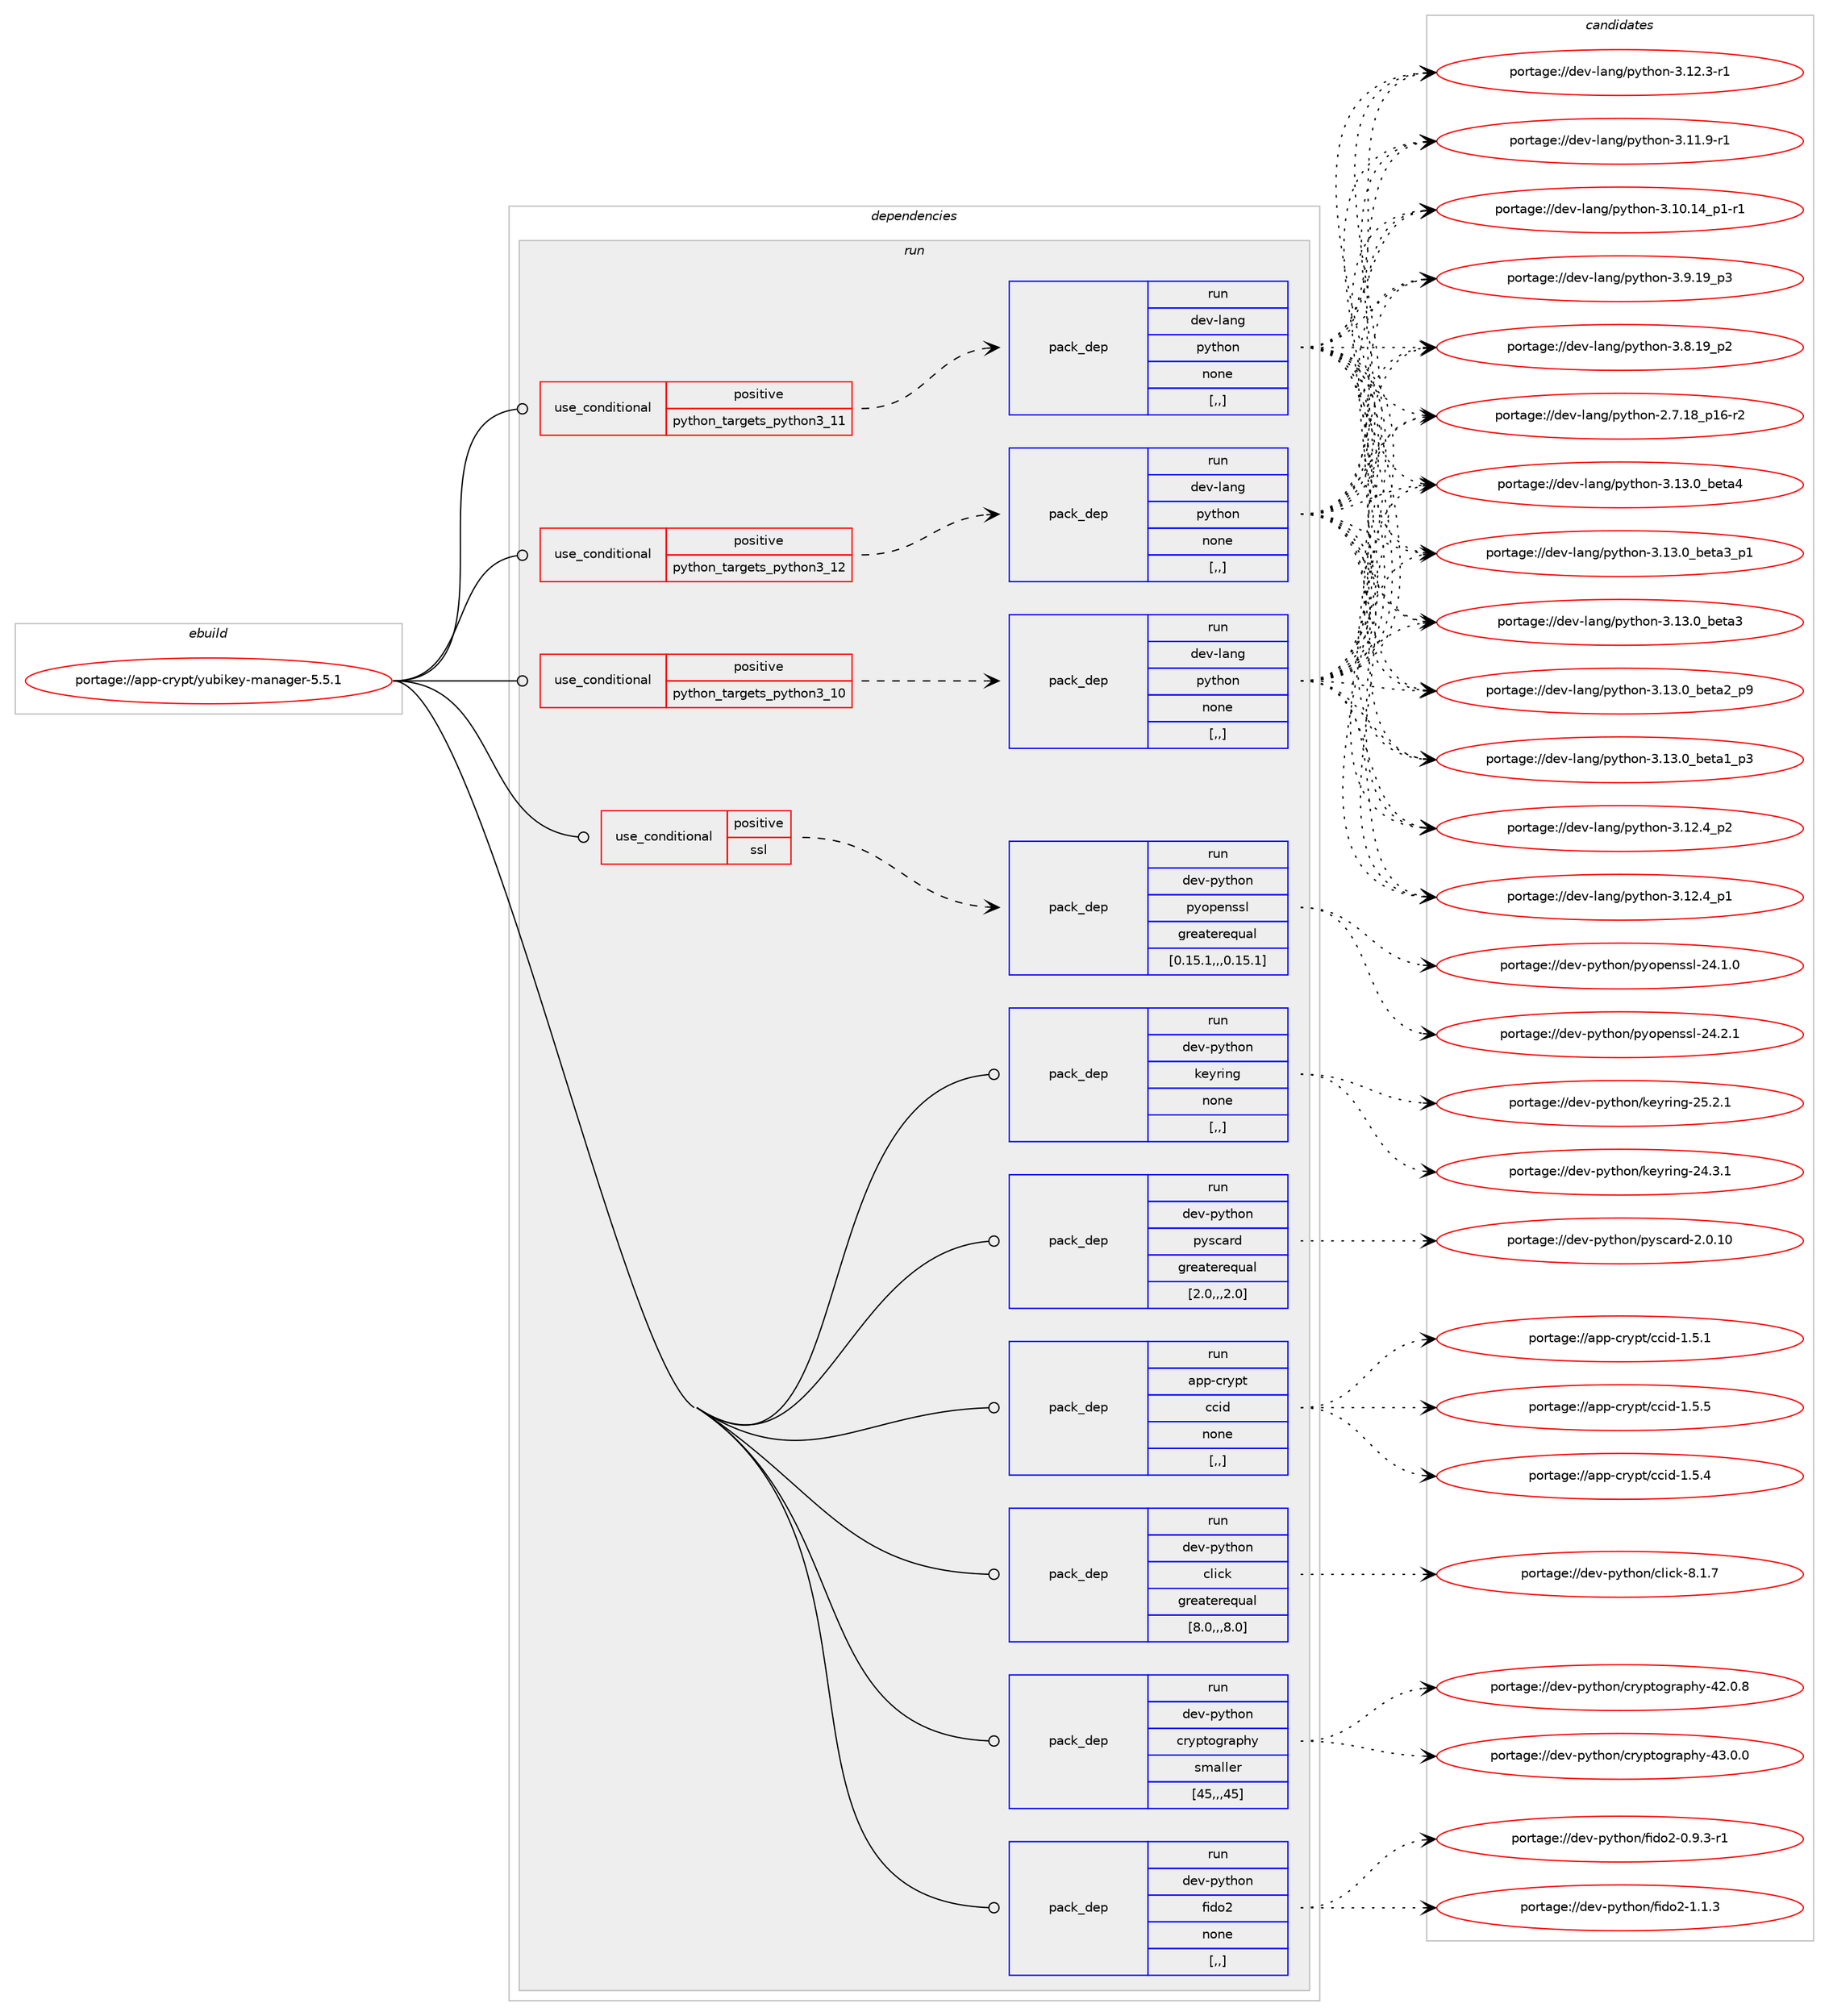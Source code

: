 digraph prolog {

# *************
# Graph options
# *************

newrank=true;
concentrate=true;
compound=true;
graph [rankdir=LR,fontname=Helvetica,fontsize=10,ranksep=1.5];#, ranksep=2.5, nodesep=0.2];
edge  [arrowhead=vee];
node  [fontname=Helvetica,fontsize=10];

# **********
# The ebuild
# **********

subgraph cluster_leftcol {
color=gray;
label=<<i>ebuild</i>>;
id [label="portage://app-crypt/yubikey-manager-5.5.1", color=red, width=4, href="../app-crypt/yubikey-manager-5.5.1.svg"];
}

# ****************
# The dependencies
# ****************

subgraph cluster_midcol {
color=gray;
label=<<i>dependencies</i>>;
subgraph cluster_compile {
fillcolor="#eeeeee";
style=filled;
label=<<i>compile</i>>;
}
subgraph cluster_compileandrun {
fillcolor="#eeeeee";
style=filled;
label=<<i>compile and run</i>>;
}
subgraph cluster_run {
fillcolor="#eeeeee";
style=filled;
label=<<i>run</i>>;
subgraph cond3864 {
dependency14765 [label=<<TABLE BORDER="0" CELLBORDER="1" CELLSPACING="0" CELLPADDING="4"><TR><TD ROWSPAN="3" CELLPADDING="10">use_conditional</TD></TR><TR><TD>positive</TD></TR><TR><TD>python_targets_python3_10</TD></TR></TABLE>>, shape=none, color=red];
subgraph pack10811 {
dependency14766 [label=<<TABLE BORDER="0" CELLBORDER="1" CELLSPACING="0" CELLPADDING="4" WIDTH="220"><TR><TD ROWSPAN="6" CELLPADDING="30">pack_dep</TD></TR><TR><TD WIDTH="110">run</TD></TR><TR><TD>dev-lang</TD></TR><TR><TD>python</TD></TR><TR><TD>none</TD></TR><TR><TD>[,,]</TD></TR></TABLE>>, shape=none, color=blue];
}
dependency14765:e -> dependency14766:w [weight=20,style="dashed",arrowhead="vee"];
}
id:e -> dependency14765:w [weight=20,style="solid",arrowhead="odot"];
subgraph cond3865 {
dependency14767 [label=<<TABLE BORDER="0" CELLBORDER="1" CELLSPACING="0" CELLPADDING="4"><TR><TD ROWSPAN="3" CELLPADDING="10">use_conditional</TD></TR><TR><TD>positive</TD></TR><TR><TD>python_targets_python3_11</TD></TR></TABLE>>, shape=none, color=red];
subgraph pack10812 {
dependency14768 [label=<<TABLE BORDER="0" CELLBORDER="1" CELLSPACING="0" CELLPADDING="4" WIDTH="220"><TR><TD ROWSPAN="6" CELLPADDING="30">pack_dep</TD></TR><TR><TD WIDTH="110">run</TD></TR><TR><TD>dev-lang</TD></TR><TR><TD>python</TD></TR><TR><TD>none</TD></TR><TR><TD>[,,]</TD></TR></TABLE>>, shape=none, color=blue];
}
dependency14767:e -> dependency14768:w [weight=20,style="dashed",arrowhead="vee"];
}
id:e -> dependency14767:w [weight=20,style="solid",arrowhead="odot"];
subgraph cond3866 {
dependency14769 [label=<<TABLE BORDER="0" CELLBORDER="1" CELLSPACING="0" CELLPADDING="4"><TR><TD ROWSPAN="3" CELLPADDING="10">use_conditional</TD></TR><TR><TD>positive</TD></TR><TR><TD>python_targets_python3_12</TD></TR></TABLE>>, shape=none, color=red];
subgraph pack10813 {
dependency14770 [label=<<TABLE BORDER="0" CELLBORDER="1" CELLSPACING="0" CELLPADDING="4" WIDTH="220"><TR><TD ROWSPAN="6" CELLPADDING="30">pack_dep</TD></TR><TR><TD WIDTH="110">run</TD></TR><TR><TD>dev-lang</TD></TR><TR><TD>python</TD></TR><TR><TD>none</TD></TR><TR><TD>[,,]</TD></TR></TABLE>>, shape=none, color=blue];
}
dependency14769:e -> dependency14770:w [weight=20,style="dashed",arrowhead="vee"];
}
id:e -> dependency14769:w [weight=20,style="solid",arrowhead="odot"];
subgraph cond3867 {
dependency14771 [label=<<TABLE BORDER="0" CELLBORDER="1" CELLSPACING="0" CELLPADDING="4"><TR><TD ROWSPAN="3" CELLPADDING="10">use_conditional</TD></TR><TR><TD>positive</TD></TR><TR><TD>ssl</TD></TR></TABLE>>, shape=none, color=red];
subgraph pack10814 {
dependency14772 [label=<<TABLE BORDER="0" CELLBORDER="1" CELLSPACING="0" CELLPADDING="4" WIDTH="220"><TR><TD ROWSPAN="6" CELLPADDING="30">pack_dep</TD></TR><TR><TD WIDTH="110">run</TD></TR><TR><TD>dev-python</TD></TR><TR><TD>pyopenssl</TD></TR><TR><TD>greaterequal</TD></TR><TR><TD>[0.15.1,,,0.15.1]</TD></TR></TABLE>>, shape=none, color=blue];
}
dependency14771:e -> dependency14772:w [weight=20,style="dashed",arrowhead="vee"];
}
id:e -> dependency14771:w [weight=20,style="solid",arrowhead="odot"];
subgraph pack10815 {
dependency14773 [label=<<TABLE BORDER="0" CELLBORDER="1" CELLSPACING="0" CELLPADDING="4" WIDTH="220"><TR><TD ROWSPAN="6" CELLPADDING="30">pack_dep</TD></TR><TR><TD WIDTH="110">run</TD></TR><TR><TD>app-crypt</TD></TR><TR><TD>ccid</TD></TR><TR><TD>none</TD></TR><TR><TD>[,,]</TD></TR></TABLE>>, shape=none, color=blue];
}
id:e -> dependency14773:w [weight=20,style="solid",arrowhead="odot"];
subgraph pack10816 {
dependency14774 [label=<<TABLE BORDER="0" CELLBORDER="1" CELLSPACING="0" CELLPADDING="4" WIDTH="220"><TR><TD ROWSPAN="6" CELLPADDING="30">pack_dep</TD></TR><TR><TD WIDTH="110">run</TD></TR><TR><TD>dev-python</TD></TR><TR><TD>click</TD></TR><TR><TD>greaterequal</TD></TR><TR><TD>[8.0,,,8.0]</TD></TR></TABLE>>, shape=none, color=blue];
}
id:e -> dependency14774:w [weight=20,style="solid",arrowhead="odot"];
subgraph pack10817 {
dependency14775 [label=<<TABLE BORDER="0" CELLBORDER="1" CELLSPACING="0" CELLPADDING="4" WIDTH="220"><TR><TD ROWSPAN="6" CELLPADDING="30">pack_dep</TD></TR><TR><TD WIDTH="110">run</TD></TR><TR><TD>dev-python</TD></TR><TR><TD>cryptography</TD></TR><TR><TD>smaller</TD></TR><TR><TD>[45,,,45]</TD></TR></TABLE>>, shape=none, color=blue];
}
id:e -> dependency14775:w [weight=20,style="solid",arrowhead="odot"];
subgraph pack10818 {
dependency14776 [label=<<TABLE BORDER="0" CELLBORDER="1" CELLSPACING="0" CELLPADDING="4" WIDTH="220"><TR><TD ROWSPAN="6" CELLPADDING="30">pack_dep</TD></TR><TR><TD WIDTH="110">run</TD></TR><TR><TD>dev-python</TD></TR><TR><TD>fido2</TD></TR><TR><TD>none</TD></TR><TR><TD>[,,]</TD></TR></TABLE>>, shape=none, color=blue];
}
id:e -> dependency14776:w [weight=20,style="solid",arrowhead="odot"];
subgraph pack10819 {
dependency14777 [label=<<TABLE BORDER="0" CELLBORDER="1" CELLSPACING="0" CELLPADDING="4" WIDTH="220"><TR><TD ROWSPAN="6" CELLPADDING="30">pack_dep</TD></TR><TR><TD WIDTH="110">run</TD></TR><TR><TD>dev-python</TD></TR><TR><TD>keyring</TD></TR><TR><TD>none</TD></TR><TR><TD>[,,]</TD></TR></TABLE>>, shape=none, color=blue];
}
id:e -> dependency14777:w [weight=20,style="solid",arrowhead="odot"];
subgraph pack10820 {
dependency14778 [label=<<TABLE BORDER="0" CELLBORDER="1" CELLSPACING="0" CELLPADDING="4" WIDTH="220"><TR><TD ROWSPAN="6" CELLPADDING="30">pack_dep</TD></TR><TR><TD WIDTH="110">run</TD></TR><TR><TD>dev-python</TD></TR><TR><TD>pyscard</TD></TR><TR><TD>greaterequal</TD></TR><TR><TD>[2.0,,,2.0]</TD></TR></TABLE>>, shape=none, color=blue];
}
id:e -> dependency14778:w [weight=20,style="solid",arrowhead="odot"];
}
}

# **************
# The candidates
# **************

subgraph cluster_choices {
rank=same;
color=gray;
label=<<i>candidates</i>>;

subgraph choice10811 {
color=black;
nodesep=1;
choice1001011184510897110103471121211161041111104551464951464895981011169752 [label="portage://dev-lang/python-3.13.0_beta4", color=red, width=4,href="../dev-lang/python-3.13.0_beta4.svg"];
choice10010111845108971101034711212111610411111045514649514648959810111697519511249 [label="portage://dev-lang/python-3.13.0_beta3_p1", color=red, width=4,href="../dev-lang/python-3.13.0_beta3_p1.svg"];
choice1001011184510897110103471121211161041111104551464951464895981011169751 [label="portage://dev-lang/python-3.13.0_beta3", color=red, width=4,href="../dev-lang/python-3.13.0_beta3.svg"];
choice10010111845108971101034711212111610411111045514649514648959810111697509511257 [label="portage://dev-lang/python-3.13.0_beta2_p9", color=red, width=4,href="../dev-lang/python-3.13.0_beta2_p9.svg"];
choice10010111845108971101034711212111610411111045514649514648959810111697499511251 [label="portage://dev-lang/python-3.13.0_beta1_p3", color=red, width=4,href="../dev-lang/python-3.13.0_beta1_p3.svg"];
choice100101118451089711010347112121116104111110455146495046529511250 [label="portage://dev-lang/python-3.12.4_p2", color=red, width=4,href="../dev-lang/python-3.12.4_p2.svg"];
choice100101118451089711010347112121116104111110455146495046529511249 [label="portage://dev-lang/python-3.12.4_p1", color=red, width=4,href="../dev-lang/python-3.12.4_p1.svg"];
choice100101118451089711010347112121116104111110455146495046514511449 [label="portage://dev-lang/python-3.12.3-r1", color=red, width=4,href="../dev-lang/python-3.12.3-r1.svg"];
choice100101118451089711010347112121116104111110455146494946574511449 [label="portage://dev-lang/python-3.11.9-r1", color=red, width=4,href="../dev-lang/python-3.11.9-r1.svg"];
choice100101118451089711010347112121116104111110455146494846495295112494511449 [label="portage://dev-lang/python-3.10.14_p1-r1", color=red, width=4,href="../dev-lang/python-3.10.14_p1-r1.svg"];
choice100101118451089711010347112121116104111110455146574649579511251 [label="portage://dev-lang/python-3.9.19_p3", color=red, width=4,href="../dev-lang/python-3.9.19_p3.svg"];
choice100101118451089711010347112121116104111110455146564649579511250 [label="portage://dev-lang/python-3.8.19_p2", color=red, width=4,href="../dev-lang/python-3.8.19_p2.svg"];
choice100101118451089711010347112121116104111110455046554649569511249544511450 [label="portage://dev-lang/python-2.7.18_p16-r2", color=red, width=4,href="../dev-lang/python-2.7.18_p16-r2.svg"];
dependency14766:e -> choice1001011184510897110103471121211161041111104551464951464895981011169752:w [style=dotted,weight="100"];
dependency14766:e -> choice10010111845108971101034711212111610411111045514649514648959810111697519511249:w [style=dotted,weight="100"];
dependency14766:e -> choice1001011184510897110103471121211161041111104551464951464895981011169751:w [style=dotted,weight="100"];
dependency14766:e -> choice10010111845108971101034711212111610411111045514649514648959810111697509511257:w [style=dotted,weight="100"];
dependency14766:e -> choice10010111845108971101034711212111610411111045514649514648959810111697499511251:w [style=dotted,weight="100"];
dependency14766:e -> choice100101118451089711010347112121116104111110455146495046529511250:w [style=dotted,weight="100"];
dependency14766:e -> choice100101118451089711010347112121116104111110455146495046529511249:w [style=dotted,weight="100"];
dependency14766:e -> choice100101118451089711010347112121116104111110455146495046514511449:w [style=dotted,weight="100"];
dependency14766:e -> choice100101118451089711010347112121116104111110455146494946574511449:w [style=dotted,weight="100"];
dependency14766:e -> choice100101118451089711010347112121116104111110455146494846495295112494511449:w [style=dotted,weight="100"];
dependency14766:e -> choice100101118451089711010347112121116104111110455146574649579511251:w [style=dotted,weight="100"];
dependency14766:e -> choice100101118451089711010347112121116104111110455146564649579511250:w [style=dotted,weight="100"];
dependency14766:e -> choice100101118451089711010347112121116104111110455046554649569511249544511450:w [style=dotted,weight="100"];
}
subgraph choice10812 {
color=black;
nodesep=1;
choice1001011184510897110103471121211161041111104551464951464895981011169752 [label="portage://dev-lang/python-3.13.0_beta4", color=red, width=4,href="../dev-lang/python-3.13.0_beta4.svg"];
choice10010111845108971101034711212111610411111045514649514648959810111697519511249 [label="portage://dev-lang/python-3.13.0_beta3_p1", color=red, width=4,href="../dev-lang/python-3.13.0_beta3_p1.svg"];
choice1001011184510897110103471121211161041111104551464951464895981011169751 [label="portage://dev-lang/python-3.13.0_beta3", color=red, width=4,href="../dev-lang/python-3.13.0_beta3.svg"];
choice10010111845108971101034711212111610411111045514649514648959810111697509511257 [label="portage://dev-lang/python-3.13.0_beta2_p9", color=red, width=4,href="../dev-lang/python-3.13.0_beta2_p9.svg"];
choice10010111845108971101034711212111610411111045514649514648959810111697499511251 [label="portage://dev-lang/python-3.13.0_beta1_p3", color=red, width=4,href="../dev-lang/python-3.13.0_beta1_p3.svg"];
choice100101118451089711010347112121116104111110455146495046529511250 [label="portage://dev-lang/python-3.12.4_p2", color=red, width=4,href="../dev-lang/python-3.12.4_p2.svg"];
choice100101118451089711010347112121116104111110455146495046529511249 [label="portage://dev-lang/python-3.12.4_p1", color=red, width=4,href="../dev-lang/python-3.12.4_p1.svg"];
choice100101118451089711010347112121116104111110455146495046514511449 [label="portage://dev-lang/python-3.12.3-r1", color=red, width=4,href="../dev-lang/python-3.12.3-r1.svg"];
choice100101118451089711010347112121116104111110455146494946574511449 [label="portage://dev-lang/python-3.11.9-r1", color=red, width=4,href="../dev-lang/python-3.11.9-r1.svg"];
choice100101118451089711010347112121116104111110455146494846495295112494511449 [label="portage://dev-lang/python-3.10.14_p1-r1", color=red, width=4,href="../dev-lang/python-3.10.14_p1-r1.svg"];
choice100101118451089711010347112121116104111110455146574649579511251 [label="portage://dev-lang/python-3.9.19_p3", color=red, width=4,href="../dev-lang/python-3.9.19_p3.svg"];
choice100101118451089711010347112121116104111110455146564649579511250 [label="portage://dev-lang/python-3.8.19_p2", color=red, width=4,href="../dev-lang/python-3.8.19_p2.svg"];
choice100101118451089711010347112121116104111110455046554649569511249544511450 [label="portage://dev-lang/python-2.7.18_p16-r2", color=red, width=4,href="../dev-lang/python-2.7.18_p16-r2.svg"];
dependency14768:e -> choice1001011184510897110103471121211161041111104551464951464895981011169752:w [style=dotted,weight="100"];
dependency14768:e -> choice10010111845108971101034711212111610411111045514649514648959810111697519511249:w [style=dotted,weight="100"];
dependency14768:e -> choice1001011184510897110103471121211161041111104551464951464895981011169751:w [style=dotted,weight="100"];
dependency14768:e -> choice10010111845108971101034711212111610411111045514649514648959810111697509511257:w [style=dotted,weight="100"];
dependency14768:e -> choice10010111845108971101034711212111610411111045514649514648959810111697499511251:w [style=dotted,weight="100"];
dependency14768:e -> choice100101118451089711010347112121116104111110455146495046529511250:w [style=dotted,weight="100"];
dependency14768:e -> choice100101118451089711010347112121116104111110455146495046529511249:w [style=dotted,weight="100"];
dependency14768:e -> choice100101118451089711010347112121116104111110455146495046514511449:w [style=dotted,weight="100"];
dependency14768:e -> choice100101118451089711010347112121116104111110455146494946574511449:w [style=dotted,weight="100"];
dependency14768:e -> choice100101118451089711010347112121116104111110455146494846495295112494511449:w [style=dotted,weight="100"];
dependency14768:e -> choice100101118451089711010347112121116104111110455146574649579511251:w [style=dotted,weight="100"];
dependency14768:e -> choice100101118451089711010347112121116104111110455146564649579511250:w [style=dotted,weight="100"];
dependency14768:e -> choice100101118451089711010347112121116104111110455046554649569511249544511450:w [style=dotted,weight="100"];
}
subgraph choice10813 {
color=black;
nodesep=1;
choice1001011184510897110103471121211161041111104551464951464895981011169752 [label="portage://dev-lang/python-3.13.0_beta4", color=red, width=4,href="../dev-lang/python-3.13.0_beta4.svg"];
choice10010111845108971101034711212111610411111045514649514648959810111697519511249 [label="portage://dev-lang/python-3.13.0_beta3_p1", color=red, width=4,href="../dev-lang/python-3.13.0_beta3_p1.svg"];
choice1001011184510897110103471121211161041111104551464951464895981011169751 [label="portage://dev-lang/python-3.13.0_beta3", color=red, width=4,href="../dev-lang/python-3.13.0_beta3.svg"];
choice10010111845108971101034711212111610411111045514649514648959810111697509511257 [label="portage://dev-lang/python-3.13.0_beta2_p9", color=red, width=4,href="../dev-lang/python-3.13.0_beta2_p9.svg"];
choice10010111845108971101034711212111610411111045514649514648959810111697499511251 [label="portage://dev-lang/python-3.13.0_beta1_p3", color=red, width=4,href="../dev-lang/python-3.13.0_beta1_p3.svg"];
choice100101118451089711010347112121116104111110455146495046529511250 [label="portage://dev-lang/python-3.12.4_p2", color=red, width=4,href="../dev-lang/python-3.12.4_p2.svg"];
choice100101118451089711010347112121116104111110455146495046529511249 [label="portage://dev-lang/python-3.12.4_p1", color=red, width=4,href="../dev-lang/python-3.12.4_p1.svg"];
choice100101118451089711010347112121116104111110455146495046514511449 [label="portage://dev-lang/python-3.12.3-r1", color=red, width=4,href="../dev-lang/python-3.12.3-r1.svg"];
choice100101118451089711010347112121116104111110455146494946574511449 [label="portage://dev-lang/python-3.11.9-r1", color=red, width=4,href="../dev-lang/python-3.11.9-r1.svg"];
choice100101118451089711010347112121116104111110455146494846495295112494511449 [label="portage://dev-lang/python-3.10.14_p1-r1", color=red, width=4,href="../dev-lang/python-3.10.14_p1-r1.svg"];
choice100101118451089711010347112121116104111110455146574649579511251 [label="portage://dev-lang/python-3.9.19_p3", color=red, width=4,href="../dev-lang/python-3.9.19_p3.svg"];
choice100101118451089711010347112121116104111110455146564649579511250 [label="portage://dev-lang/python-3.8.19_p2", color=red, width=4,href="../dev-lang/python-3.8.19_p2.svg"];
choice100101118451089711010347112121116104111110455046554649569511249544511450 [label="portage://dev-lang/python-2.7.18_p16-r2", color=red, width=4,href="../dev-lang/python-2.7.18_p16-r2.svg"];
dependency14770:e -> choice1001011184510897110103471121211161041111104551464951464895981011169752:w [style=dotted,weight="100"];
dependency14770:e -> choice10010111845108971101034711212111610411111045514649514648959810111697519511249:w [style=dotted,weight="100"];
dependency14770:e -> choice1001011184510897110103471121211161041111104551464951464895981011169751:w [style=dotted,weight="100"];
dependency14770:e -> choice10010111845108971101034711212111610411111045514649514648959810111697509511257:w [style=dotted,weight="100"];
dependency14770:e -> choice10010111845108971101034711212111610411111045514649514648959810111697499511251:w [style=dotted,weight="100"];
dependency14770:e -> choice100101118451089711010347112121116104111110455146495046529511250:w [style=dotted,weight="100"];
dependency14770:e -> choice100101118451089711010347112121116104111110455146495046529511249:w [style=dotted,weight="100"];
dependency14770:e -> choice100101118451089711010347112121116104111110455146495046514511449:w [style=dotted,weight="100"];
dependency14770:e -> choice100101118451089711010347112121116104111110455146494946574511449:w [style=dotted,weight="100"];
dependency14770:e -> choice100101118451089711010347112121116104111110455146494846495295112494511449:w [style=dotted,weight="100"];
dependency14770:e -> choice100101118451089711010347112121116104111110455146574649579511251:w [style=dotted,weight="100"];
dependency14770:e -> choice100101118451089711010347112121116104111110455146564649579511250:w [style=dotted,weight="100"];
dependency14770:e -> choice100101118451089711010347112121116104111110455046554649569511249544511450:w [style=dotted,weight="100"];
}
subgraph choice10814 {
color=black;
nodesep=1;
choice100101118451121211161041111104711212111111210111011511510845505246504649 [label="portage://dev-python/pyopenssl-24.2.1", color=red, width=4,href="../dev-python/pyopenssl-24.2.1.svg"];
choice100101118451121211161041111104711212111111210111011511510845505246494648 [label="portage://dev-python/pyopenssl-24.1.0", color=red, width=4,href="../dev-python/pyopenssl-24.1.0.svg"];
dependency14772:e -> choice100101118451121211161041111104711212111111210111011511510845505246504649:w [style=dotted,weight="100"];
dependency14772:e -> choice100101118451121211161041111104711212111111210111011511510845505246494648:w [style=dotted,weight="100"];
}
subgraph choice10815 {
color=black;
nodesep=1;
choice971121124599114121112116479999105100454946534653 [label="portage://app-crypt/ccid-1.5.5", color=red, width=4,href="../app-crypt/ccid-1.5.5.svg"];
choice971121124599114121112116479999105100454946534652 [label="portage://app-crypt/ccid-1.5.4", color=red, width=4,href="../app-crypt/ccid-1.5.4.svg"];
choice971121124599114121112116479999105100454946534649 [label="portage://app-crypt/ccid-1.5.1", color=red, width=4,href="../app-crypt/ccid-1.5.1.svg"];
dependency14773:e -> choice971121124599114121112116479999105100454946534653:w [style=dotted,weight="100"];
dependency14773:e -> choice971121124599114121112116479999105100454946534652:w [style=dotted,weight="100"];
dependency14773:e -> choice971121124599114121112116479999105100454946534649:w [style=dotted,weight="100"];
}
subgraph choice10816 {
color=black;
nodesep=1;
choice10010111845112121116104111110479910810599107455646494655 [label="portage://dev-python/click-8.1.7", color=red, width=4,href="../dev-python/click-8.1.7.svg"];
dependency14774:e -> choice10010111845112121116104111110479910810599107455646494655:w [style=dotted,weight="100"];
}
subgraph choice10817 {
color=black;
nodesep=1;
choice1001011184511212111610411111047991141211121161111031149711210412145525146484648 [label="portage://dev-python/cryptography-43.0.0", color=red, width=4,href="../dev-python/cryptography-43.0.0.svg"];
choice1001011184511212111610411111047991141211121161111031149711210412145525046484656 [label="portage://dev-python/cryptography-42.0.8", color=red, width=4,href="../dev-python/cryptography-42.0.8.svg"];
dependency14775:e -> choice1001011184511212111610411111047991141211121161111031149711210412145525146484648:w [style=dotted,weight="100"];
dependency14775:e -> choice1001011184511212111610411111047991141211121161111031149711210412145525046484656:w [style=dotted,weight="100"];
}
subgraph choice10818 {
color=black;
nodesep=1;
choice100101118451121211161041111104710210510011150454946494651 [label="portage://dev-python/fido2-1.1.3", color=red, width=4,href="../dev-python/fido2-1.1.3.svg"];
choice1001011184511212111610411111047102105100111504548465746514511449 [label="portage://dev-python/fido2-0.9.3-r1", color=red, width=4,href="../dev-python/fido2-0.9.3-r1.svg"];
dependency14776:e -> choice100101118451121211161041111104710210510011150454946494651:w [style=dotted,weight="100"];
dependency14776:e -> choice1001011184511212111610411111047102105100111504548465746514511449:w [style=dotted,weight="100"];
}
subgraph choice10819 {
color=black;
nodesep=1;
choice100101118451121211161041111104710710112111410511010345505346504649 [label="portage://dev-python/keyring-25.2.1", color=red, width=4,href="../dev-python/keyring-25.2.1.svg"];
choice100101118451121211161041111104710710112111410511010345505246514649 [label="portage://dev-python/keyring-24.3.1", color=red, width=4,href="../dev-python/keyring-24.3.1.svg"];
dependency14777:e -> choice100101118451121211161041111104710710112111410511010345505346504649:w [style=dotted,weight="100"];
dependency14777:e -> choice100101118451121211161041111104710710112111410511010345505246514649:w [style=dotted,weight="100"];
}
subgraph choice10820 {
color=black;
nodesep=1;
choice1001011184511212111610411111047112121115999711410045504648464948 [label="portage://dev-python/pyscard-2.0.10", color=red, width=4,href="../dev-python/pyscard-2.0.10.svg"];
dependency14778:e -> choice1001011184511212111610411111047112121115999711410045504648464948:w [style=dotted,weight="100"];
}
}

}
